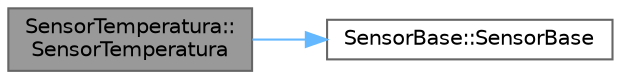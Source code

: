 digraph "SensorTemperatura::SensorTemperatura"
{
 // INTERACTIVE_SVG=YES
 // LATEX_PDF_SIZE
  bgcolor="transparent";
  edge [fontname=Helvetica,fontsize=10,labelfontname=Helvetica,labelfontsize=10];
  node [fontname=Helvetica,fontsize=10,shape=box,height=0.2,width=0.4];
  rankdir="LR";
  Node1 [id="Node000001",label="SensorTemperatura::\lSensorTemperatura",height=0.2,width=0.4,color="gray40", fillcolor="grey60", style="filled", fontcolor="black",tooltip="Constructor."];
  Node1 -> Node2 [id="edge2_Node000001_Node000002",color="steelblue1",style="solid",tooltip=" "];
  Node2 [id="Node000002",label="SensorBase::SensorBase",height=0.2,width=0.4,color="grey40", fillcolor="white", style="filled",URL="$classSensorBase.html#abb141b649d4b3ab753ee9be122e60d49",tooltip="Constructor parametrizado."];
}
